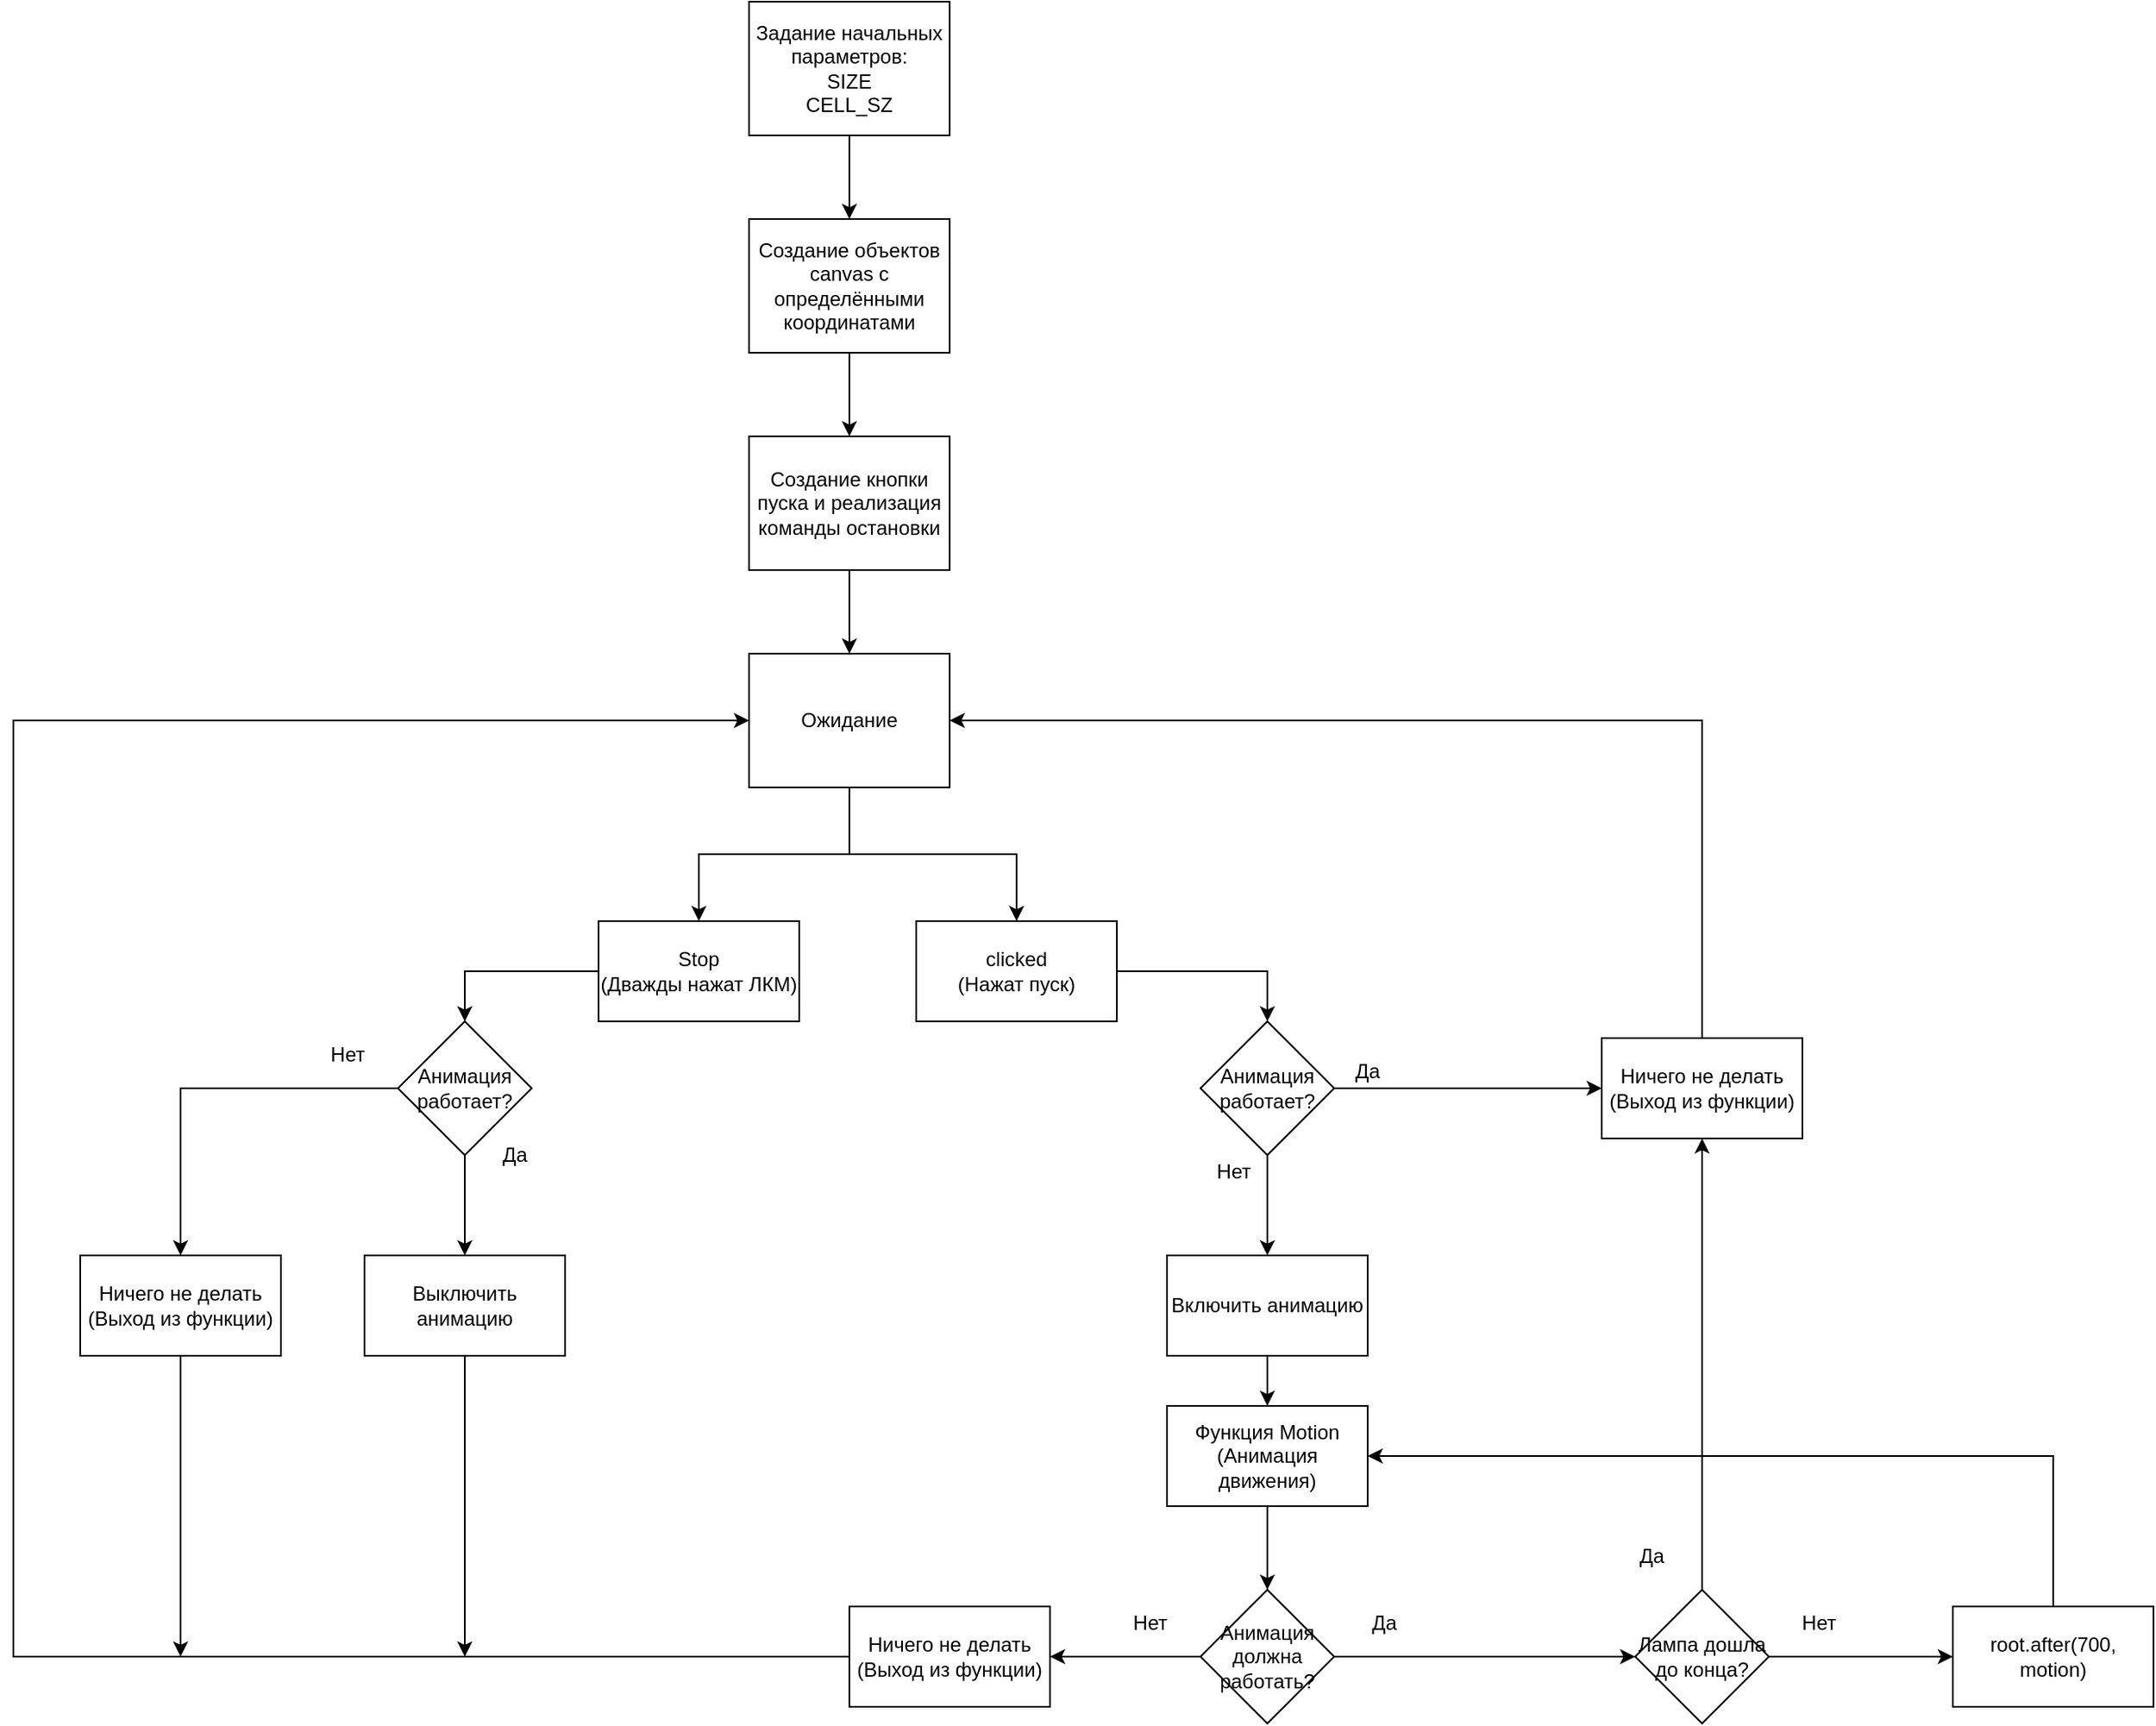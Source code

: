 <mxfile version="13.1.11" type="device"><diagram id="C5RBs43oDa-KdzZeNtuy" name="Page-1"><mxGraphModel dx="1367" dy="1924" grid="1" gridSize="10" guides="1" tooltips="1" connect="1" arrows="1" fold="1" page="1" pageScale="1" pageWidth="827" pageHeight="1169" math="0" shadow="0"><root><mxCell id="WIyWlLk6GJQsqaUBKTNV-0"/><mxCell id="WIyWlLk6GJQsqaUBKTNV-1" parent="WIyWlLk6GJQsqaUBKTNV-0"/><mxCell id="Vhc3_ZvTbqSbIRGlu2Fw-5" style="edgeStyle=orthogonalEdgeStyle;rounded=0;orthogonalLoop=1;jettySize=auto;html=1;entryX=0.5;entryY=0;entryDx=0;entryDy=0;" edge="1" parent="WIyWlLk6GJQsqaUBKTNV-1" source="Vhc3_ZvTbqSbIRGlu2Fw-0" target="Vhc3_ZvTbqSbIRGlu2Fw-4"><mxGeometry relative="1" as="geometry"/></mxCell><mxCell id="Vhc3_ZvTbqSbIRGlu2Fw-0" value="Задание начальных параметров:&lt;br&gt;SIZE&lt;br&gt;CELL_SZ" style="rounded=0;whiteSpace=wrap;html=1;" vertex="1" parent="WIyWlLk6GJQsqaUBKTNV-1"><mxGeometry x="760" y="-70" width="120" height="80" as="geometry"/></mxCell><mxCell id="Vhc3_ZvTbqSbIRGlu2Fw-8" style="edgeStyle=orthogonalEdgeStyle;rounded=0;orthogonalLoop=1;jettySize=auto;html=1;" edge="1" parent="WIyWlLk6GJQsqaUBKTNV-1" source="Vhc3_ZvTbqSbIRGlu2Fw-2" target="Vhc3_ZvTbqSbIRGlu2Fw-7"><mxGeometry relative="1" as="geometry"/></mxCell><mxCell id="Vhc3_ZvTbqSbIRGlu2Fw-2" value="Создание кнопки пуска и реализация команды остановки" style="rounded=0;whiteSpace=wrap;html=1;" vertex="1" parent="WIyWlLk6GJQsqaUBKTNV-1"><mxGeometry x="760" y="190" width="120" height="80" as="geometry"/></mxCell><mxCell id="Vhc3_ZvTbqSbIRGlu2Fw-6" style="edgeStyle=orthogonalEdgeStyle;rounded=0;orthogonalLoop=1;jettySize=auto;html=1;" edge="1" parent="WIyWlLk6GJQsqaUBKTNV-1" source="Vhc3_ZvTbqSbIRGlu2Fw-4" target="Vhc3_ZvTbqSbIRGlu2Fw-2"><mxGeometry relative="1" as="geometry"/></mxCell><mxCell id="Vhc3_ZvTbqSbIRGlu2Fw-4" value="Создание объектов canvas с определёнными координатами" style="rounded=0;whiteSpace=wrap;html=1;" vertex="1" parent="WIyWlLk6GJQsqaUBKTNV-1"><mxGeometry x="760" y="60" width="120" height="80" as="geometry"/></mxCell><mxCell id="Vhc3_ZvTbqSbIRGlu2Fw-41" style="edgeStyle=orthogonalEdgeStyle;rounded=0;orthogonalLoop=1;jettySize=auto;html=1;entryX=0.5;entryY=0;entryDx=0;entryDy=0;" edge="1" parent="WIyWlLk6GJQsqaUBKTNV-1" source="Vhc3_ZvTbqSbIRGlu2Fw-7" target="Vhc3_ZvTbqSbIRGlu2Fw-39"><mxGeometry relative="1" as="geometry"/></mxCell><mxCell id="Vhc3_ZvTbqSbIRGlu2Fw-42" style="edgeStyle=orthogonalEdgeStyle;rounded=0;orthogonalLoop=1;jettySize=auto;html=1;entryX=0.5;entryY=0;entryDx=0;entryDy=0;" edge="1" parent="WIyWlLk6GJQsqaUBKTNV-1" source="Vhc3_ZvTbqSbIRGlu2Fw-7" target="Vhc3_ZvTbqSbIRGlu2Fw-9"><mxGeometry relative="1" as="geometry"/></mxCell><mxCell id="Vhc3_ZvTbqSbIRGlu2Fw-7" value="Ожидание" style="rounded=0;whiteSpace=wrap;html=1;" vertex="1" parent="WIyWlLk6GJQsqaUBKTNV-1"><mxGeometry x="760" y="320" width="120" height="80" as="geometry"/></mxCell><mxCell id="Vhc3_ZvTbqSbIRGlu2Fw-19" style="edgeStyle=orthogonalEdgeStyle;rounded=0;orthogonalLoop=1;jettySize=auto;html=1;entryX=0.5;entryY=0;entryDx=0;entryDy=0;" edge="1" parent="WIyWlLk6GJQsqaUBKTNV-1" source="Vhc3_ZvTbqSbIRGlu2Fw-9" target="Vhc3_ZvTbqSbIRGlu2Fw-14"><mxGeometry relative="1" as="geometry"/></mxCell><mxCell id="Vhc3_ZvTbqSbIRGlu2Fw-9" value="clicked&lt;br&gt;(Нажат пуск)" style="rounded=0;whiteSpace=wrap;html=1;" vertex="1" parent="WIyWlLk6GJQsqaUBKTNV-1"><mxGeometry x="860" y="480" width="120" height="60" as="geometry"/></mxCell><mxCell id="Vhc3_ZvTbqSbIRGlu2Fw-12" style="edgeStyle=orthogonalEdgeStyle;rounded=0;orthogonalLoop=1;jettySize=auto;html=1;entryX=0.5;entryY=0;entryDx=0;entryDy=0;" edge="1" parent="WIyWlLk6GJQsqaUBKTNV-1" source="Vhc3_ZvTbqSbIRGlu2Fw-14" target="Vhc3_ZvTbqSbIRGlu2Fw-15"><mxGeometry relative="1" as="geometry"/></mxCell><mxCell id="Vhc3_ZvTbqSbIRGlu2Fw-13" style="edgeStyle=orthogonalEdgeStyle;rounded=0;orthogonalLoop=1;jettySize=auto;html=1;entryX=0;entryY=0.5;entryDx=0;entryDy=0;" edge="1" parent="WIyWlLk6GJQsqaUBKTNV-1" source="Vhc3_ZvTbqSbIRGlu2Fw-14" target="Vhc3_ZvTbqSbIRGlu2Fw-16"><mxGeometry relative="1" as="geometry"/></mxCell><mxCell id="Vhc3_ZvTbqSbIRGlu2Fw-14" value="Анимация работает?" style="rhombus;whiteSpace=wrap;html=1;" vertex="1" parent="WIyWlLk6GJQsqaUBKTNV-1"><mxGeometry x="1030" y="540" width="80" height="80" as="geometry"/></mxCell><mxCell id="Vhc3_ZvTbqSbIRGlu2Fw-22" style="edgeStyle=orthogonalEdgeStyle;rounded=0;orthogonalLoop=1;jettySize=auto;html=1;entryX=0.5;entryY=0;entryDx=0;entryDy=0;" edge="1" parent="WIyWlLk6GJQsqaUBKTNV-1" source="Vhc3_ZvTbqSbIRGlu2Fw-15" target="Vhc3_ZvTbqSbIRGlu2Fw-21"><mxGeometry relative="1" as="geometry"/></mxCell><mxCell id="Vhc3_ZvTbqSbIRGlu2Fw-15" value="Включить анимацию" style="rounded=0;whiteSpace=wrap;html=1;" vertex="1" parent="WIyWlLk6GJQsqaUBKTNV-1"><mxGeometry x="1010" y="680" width="120" height="60" as="geometry"/></mxCell><mxCell id="Vhc3_ZvTbqSbIRGlu2Fw-20" style="edgeStyle=orthogonalEdgeStyle;rounded=0;orthogonalLoop=1;jettySize=auto;html=1;entryX=1;entryY=0.5;entryDx=0;entryDy=0;" edge="1" parent="WIyWlLk6GJQsqaUBKTNV-1" source="Vhc3_ZvTbqSbIRGlu2Fw-16" target="Vhc3_ZvTbqSbIRGlu2Fw-7"><mxGeometry relative="1" as="geometry"><Array as="points"><mxPoint x="1330" y="360"/></Array></mxGeometry></mxCell><mxCell id="Vhc3_ZvTbqSbIRGlu2Fw-16" value="Ничего не делать&lt;br&gt;(Выход из функции)" style="rounded=0;whiteSpace=wrap;html=1;" vertex="1" parent="WIyWlLk6GJQsqaUBKTNV-1"><mxGeometry x="1270" y="550" width="120" height="60" as="geometry"/></mxCell><mxCell id="Vhc3_ZvTbqSbIRGlu2Fw-17" value="Да" style="text;html=1;strokeColor=none;fillColor=none;align=center;verticalAlign=middle;whiteSpace=wrap;rounded=0;" vertex="1" parent="WIyWlLk6GJQsqaUBKTNV-1"><mxGeometry x="1110" y="560" width="40" height="20" as="geometry"/></mxCell><mxCell id="Vhc3_ZvTbqSbIRGlu2Fw-18" value="Нет" style="text;html=1;strokeColor=none;fillColor=none;align=center;verticalAlign=middle;whiteSpace=wrap;rounded=0;" vertex="1" parent="WIyWlLk6GJQsqaUBKTNV-1"><mxGeometry x="1030" y="620" width="40" height="20" as="geometry"/></mxCell><mxCell id="Vhc3_ZvTbqSbIRGlu2Fw-26" style="edgeStyle=orthogonalEdgeStyle;rounded=0;orthogonalLoop=1;jettySize=auto;html=1;" edge="1" parent="WIyWlLk6GJQsqaUBKTNV-1" source="Vhc3_ZvTbqSbIRGlu2Fw-21" target="Vhc3_ZvTbqSbIRGlu2Fw-23"><mxGeometry relative="1" as="geometry"/></mxCell><mxCell id="Vhc3_ZvTbqSbIRGlu2Fw-21" value="Функция Motion (Анимация движения)" style="rounded=0;whiteSpace=wrap;html=1;" vertex="1" parent="WIyWlLk6GJQsqaUBKTNV-1"><mxGeometry x="1010" y="770" width="120" height="60" as="geometry"/></mxCell><mxCell id="Vhc3_ZvTbqSbIRGlu2Fw-33" style="edgeStyle=orthogonalEdgeStyle;rounded=0;orthogonalLoop=1;jettySize=auto;html=1;entryX=0;entryY=0.5;entryDx=0;entryDy=0;" edge="1" parent="WIyWlLk6GJQsqaUBKTNV-1" source="Vhc3_ZvTbqSbIRGlu2Fw-23" target="Vhc3_ZvTbqSbIRGlu2Fw-27"><mxGeometry relative="1" as="geometry"/></mxCell><mxCell id="Vhc3_ZvTbqSbIRGlu2Fw-66" style="edgeStyle=orthogonalEdgeStyle;rounded=0;orthogonalLoop=1;jettySize=auto;html=1;" edge="1" parent="WIyWlLk6GJQsqaUBKTNV-1" source="Vhc3_ZvTbqSbIRGlu2Fw-23" target="Vhc3_ZvTbqSbIRGlu2Fw-65"><mxGeometry relative="1" as="geometry"/></mxCell><mxCell id="Vhc3_ZvTbqSbIRGlu2Fw-23" value="Анимация должна работать?" style="rhombus;whiteSpace=wrap;html=1;" vertex="1" parent="WIyWlLk6GJQsqaUBKTNV-1"><mxGeometry x="1030" y="880" width="80" height="80" as="geometry"/></mxCell><mxCell id="Vhc3_ZvTbqSbIRGlu2Fw-25" value="Нет" style="text;html=1;strokeColor=none;fillColor=none;align=center;verticalAlign=middle;whiteSpace=wrap;rounded=0;" vertex="1" parent="WIyWlLk6GJQsqaUBKTNV-1"><mxGeometry x="980" y="890" width="40" height="20" as="geometry"/></mxCell><mxCell id="Vhc3_ZvTbqSbIRGlu2Fw-34" style="edgeStyle=orthogonalEdgeStyle;rounded=0;orthogonalLoop=1;jettySize=auto;html=1;entryX=0;entryY=0.5;entryDx=0;entryDy=0;" edge="1" parent="WIyWlLk6GJQsqaUBKTNV-1" source="Vhc3_ZvTbqSbIRGlu2Fw-27" target="Vhc3_ZvTbqSbIRGlu2Fw-31"><mxGeometry relative="1" as="geometry"/></mxCell><mxCell id="Vhc3_ZvTbqSbIRGlu2Fw-36" style="edgeStyle=orthogonalEdgeStyle;rounded=0;orthogonalLoop=1;jettySize=auto;html=1;entryX=0.5;entryY=1;entryDx=0;entryDy=0;" edge="1" parent="WIyWlLk6GJQsqaUBKTNV-1" source="Vhc3_ZvTbqSbIRGlu2Fw-27" target="Vhc3_ZvTbqSbIRGlu2Fw-16"><mxGeometry relative="1" as="geometry"/></mxCell><mxCell id="Vhc3_ZvTbqSbIRGlu2Fw-27" value="Лампа дошла до конца?" style="rhombus;whiteSpace=wrap;html=1;" vertex="1" parent="WIyWlLk6GJQsqaUBKTNV-1"><mxGeometry x="1290" y="880" width="80" height="80" as="geometry"/></mxCell><mxCell id="Vhc3_ZvTbqSbIRGlu2Fw-29" value="Да" style="text;html=1;strokeColor=none;fillColor=none;align=center;verticalAlign=middle;whiteSpace=wrap;rounded=0;" vertex="1" parent="WIyWlLk6GJQsqaUBKTNV-1"><mxGeometry x="1120" y="890" width="40" height="20" as="geometry"/></mxCell><mxCell id="Vhc3_ZvTbqSbIRGlu2Fw-37" style="edgeStyle=orthogonalEdgeStyle;rounded=0;orthogonalLoop=1;jettySize=auto;html=1;entryX=1;entryY=0.5;entryDx=0;entryDy=0;" edge="1" parent="WIyWlLk6GJQsqaUBKTNV-1" source="Vhc3_ZvTbqSbIRGlu2Fw-31" target="Vhc3_ZvTbqSbIRGlu2Fw-21"><mxGeometry relative="1" as="geometry"><Array as="points"><mxPoint x="1540" y="800"/></Array></mxGeometry></mxCell><mxCell id="Vhc3_ZvTbqSbIRGlu2Fw-31" value="root.after(700, motion)" style="rounded=0;whiteSpace=wrap;html=1;" vertex="1" parent="WIyWlLk6GJQsqaUBKTNV-1"><mxGeometry x="1480" y="890" width="120" height="60" as="geometry"/></mxCell><mxCell id="Vhc3_ZvTbqSbIRGlu2Fw-35" value="Нет" style="text;html=1;strokeColor=none;fillColor=none;align=center;verticalAlign=middle;whiteSpace=wrap;rounded=0;" vertex="1" parent="WIyWlLk6GJQsqaUBKTNV-1"><mxGeometry x="1380" y="890" width="40" height="20" as="geometry"/></mxCell><mxCell id="Vhc3_ZvTbqSbIRGlu2Fw-44" style="edgeStyle=orthogonalEdgeStyle;rounded=0;orthogonalLoop=1;jettySize=auto;html=1;entryX=0.5;entryY=0;entryDx=0;entryDy=0;" edge="1" parent="WIyWlLk6GJQsqaUBKTNV-1" source="Vhc3_ZvTbqSbIRGlu2Fw-39" target="Vhc3_ZvTbqSbIRGlu2Fw-43"><mxGeometry relative="1" as="geometry"/></mxCell><mxCell id="Vhc3_ZvTbqSbIRGlu2Fw-39" value="Stop&lt;br&gt;(Дважды нажат ЛКМ)" style="rounded=0;whiteSpace=wrap;html=1;" vertex="1" parent="WIyWlLk6GJQsqaUBKTNV-1"><mxGeometry x="670" y="480" width="120" height="60" as="geometry"/></mxCell><mxCell id="Vhc3_ZvTbqSbIRGlu2Fw-48" style="edgeStyle=orthogonalEdgeStyle;rounded=0;orthogonalLoop=1;jettySize=auto;html=1;" edge="1" parent="WIyWlLk6GJQsqaUBKTNV-1" source="Vhc3_ZvTbqSbIRGlu2Fw-43" target="Vhc3_ZvTbqSbIRGlu2Fw-47"><mxGeometry relative="1" as="geometry"/></mxCell><mxCell id="Vhc3_ZvTbqSbIRGlu2Fw-50" style="edgeStyle=orthogonalEdgeStyle;rounded=0;orthogonalLoop=1;jettySize=auto;html=1;entryX=0.5;entryY=0;entryDx=0;entryDy=0;" edge="1" parent="WIyWlLk6GJQsqaUBKTNV-1" source="Vhc3_ZvTbqSbIRGlu2Fw-43" target="Vhc3_ZvTbqSbIRGlu2Fw-46"><mxGeometry relative="1" as="geometry"/></mxCell><mxCell id="Vhc3_ZvTbqSbIRGlu2Fw-43" value="Анимация работает?" style="rhombus;whiteSpace=wrap;html=1;" vertex="1" parent="WIyWlLk6GJQsqaUBKTNV-1"><mxGeometry x="550" y="540" width="80" height="80" as="geometry"/></mxCell><mxCell id="Vhc3_ZvTbqSbIRGlu2Fw-55" style="edgeStyle=orthogonalEdgeStyle;rounded=0;orthogonalLoop=1;jettySize=auto;html=1;" edge="1" parent="WIyWlLk6GJQsqaUBKTNV-1" source="Vhc3_ZvTbqSbIRGlu2Fw-46"><mxGeometry relative="1" as="geometry"><mxPoint x="590.0" y="920" as="targetPoint"/></mxGeometry></mxCell><mxCell id="Vhc3_ZvTbqSbIRGlu2Fw-46" value="Выключить анимацию" style="rounded=0;whiteSpace=wrap;html=1;" vertex="1" parent="WIyWlLk6GJQsqaUBKTNV-1"><mxGeometry x="530" y="680" width="120" height="60" as="geometry"/></mxCell><mxCell id="Vhc3_ZvTbqSbIRGlu2Fw-53" style="edgeStyle=orthogonalEdgeStyle;rounded=0;orthogonalLoop=1;jettySize=auto;html=1;" edge="1" parent="WIyWlLk6GJQsqaUBKTNV-1" source="Vhc3_ZvTbqSbIRGlu2Fw-47"><mxGeometry relative="1" as="geometry"><mxPoint x="420.0" y="920" as="targetPoint"/></mxGeometry></mxCell><mxCell id="Vhc3_ZvTbqSbIRGlu2Fw-47" value="Ничего не делать&lt;br&gt;(Выход из функции)" style="rounded=0;whiteSpace=wrap;html=1;" vertex="1" parent="WIyWlLk6GJQsqaUBKTNV-1"><mxGeometry x="360" y="680" width="120" height="60" as="geometry"/></mxCell><mxCell id="Vhc3_ZvTbqSbIRGlu2Fw-51" value="Да" style="text;html=1;strokeColor=none;fillColor=none;align=center;verticalAlign=middle;whiteSpace=wrap;rounded=0;" vertex="1" parent="WIyWlLk6GJQsqaUBKTNV-1"><mxGeometry x="600" y="610" width="40" height="20" as="geometry"/></mxCell><mxCell id="Vhc3_ZvTbqSbIRGlu2Fw-52" value="Нет" style="text;html=1;strokeColor=none;fillColor=none;align=center;verticalAlign=middle;whiteSpace=wrap;rounded=0;" vertex="1" parent="WIyWlLk6GJQsqaUBKTNV-1"><mxGeometry x="500" y="550" width="40" height="20" as="geometry"/></mxCell><mxCell id="Vhc3_ZvTbqSbIRGlu2Fw-59" value="Да" style="text;html=1;strokeColor=none;fillColor=none;align=center;verticalAlign=middle;whiteSpace=wrap;rounded=0;" vertex="1" parent="WIyWlLk6GJQsqaUBKTNV-1"><mxGeometry x="1280" y="850" width="40" height="20" as="geometry"/></mxCell><mxCell id="Vhc3_ZvTbqSbIRGlu2Fw-67" style="edgeStyle=orthogonalEdgeStyle;rounded=0;orthogonalLoop=1;jettySize=auto;html=1;entryX=0;entryY=0.5;entryDx=0;entryDy=0;" edge="1" parent="WIyWlLk6GJQsqaUBKTNV-1" source="Vhc3_ZvTbqSbIRGlu2Fw-65" target="Vhc3_ZvTbqSbIRGlu2Fw-7"><mxGeometry relative="1" as="geometry"><Array as="points"><mxPoint x="320" y="920"/><mxPoint x="320" y="360"/></Array></mxGeometry></mxCell><mxCell id="Vhc3_ZvTbqSbIRGlu2Fw-65" value="Ничего не делать&lt;br&gt;(Выход из функции)" style="rounded=0;whiteSpace=wrap;html=1;" vertex="1" parent="WIyWlLk6GJQsqaUBKTNV-1"><mxGeometry x="820" y="890" width="120" height="60" as="geometry"/></mxCell></root></mxGraphModel></diagram></mxfile>